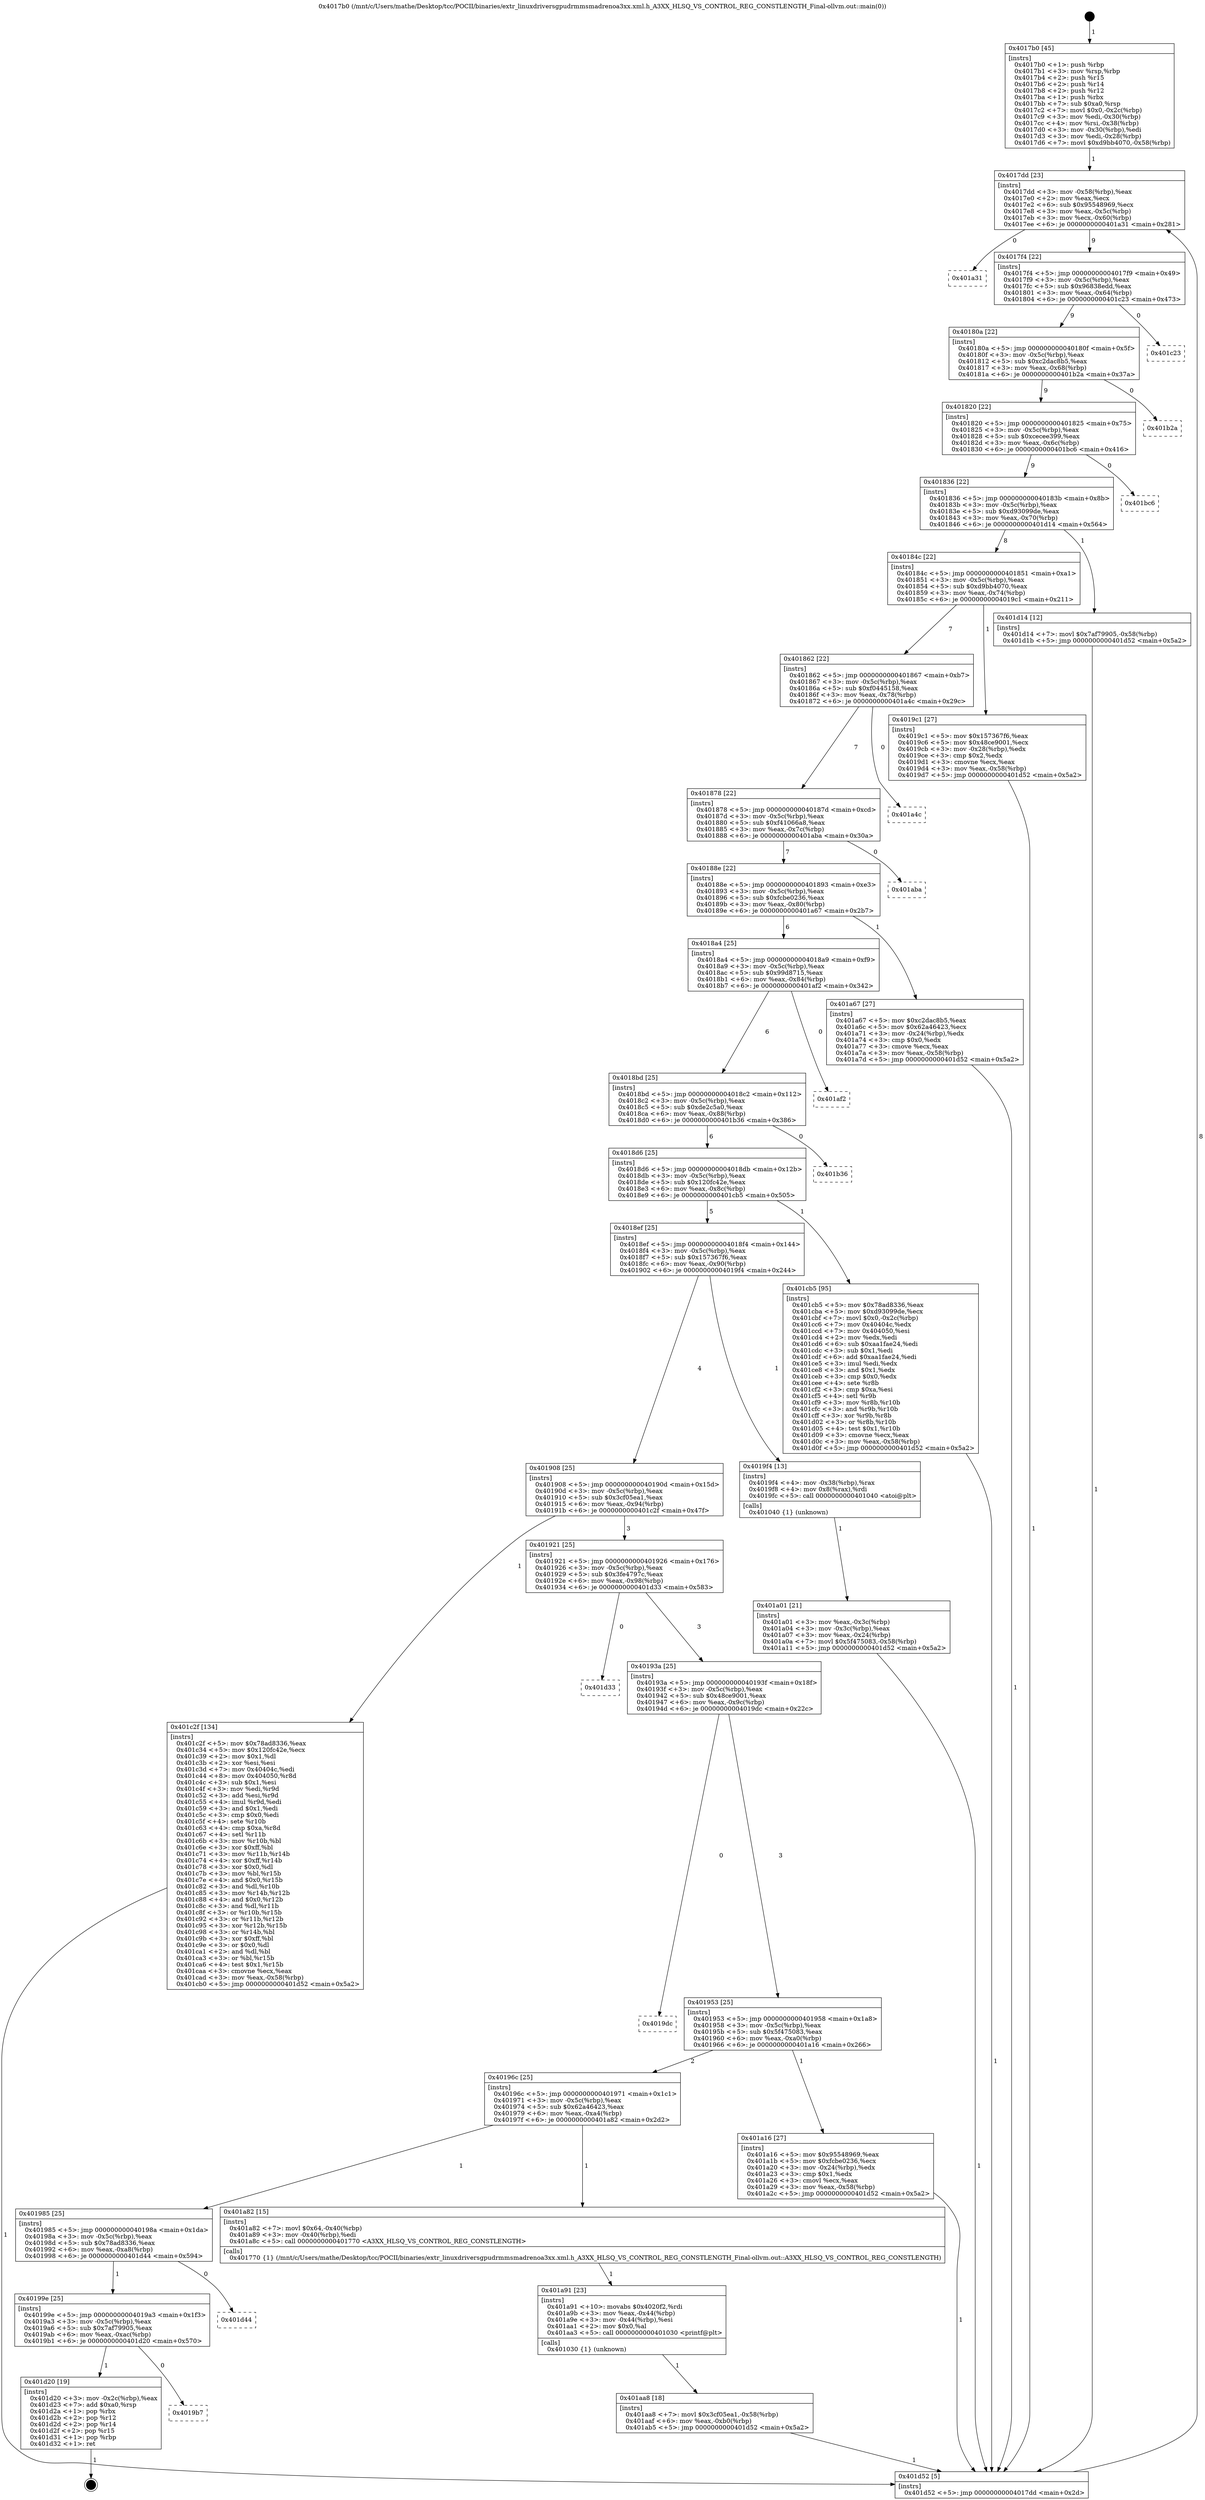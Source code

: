 digraph "0x4017b0" {
  label = "0x4017b0 (/mnt/c/Users/mathe/Desktop/tcc/POCII/binaries/extr_linuxdriversgpudrmmsmadrenoa3xx.xml.h_A3XX_HLSQ_VS_CONTROL_REG_CONSTLENGTH_Final-ollvm.out::main(0))"
  labelloc = "t"
  node[shape=record]

  Entry [label="",width=0.3,height=0.3,shape=circle,fillcolor=black,style=filled]
  "0x4017dd" [label="{
     0x4017dd [23]\l
     | [instrs]\l
     &nbsp;&nbsp;0x4017dd \<+3\>: mov -0x58(%rbp),%eax\l
     &nbsp;&nbsp;0x4017e0 \<+2\>: mov %eax,%ecx\l
     &nbsp;&nbsp;0x4017e2 \<+6\>: sub $0x95548969,%ecx\l
     &nbsp;&nbsp;0x4017e8 \<+3\>: mov %eax,-0x5c(%rbp)\l
     &nbsp;&nbsp;0x4017eb \<+3\>: mov %ecx,-0x60(%rbp)\l
     &nbsp;&nbsp;0x4017ee \<+6\>: je 0000000000401a31 \<main+0x281\>\l
  }"]
  "0x401a31" [label="{
     0x401a31\l
  }", style=dashed]
  "0x4017f4" [label="{
     0x4017f4 [22]\l
     | [instrs]\l
     &nbsp;&nbsp;0x4017f4 \<+5\>: jmp 00000000004017f9 \<main+0x49\>\l
     &nbsp;&nbsp;0x4017f9 \<+3\>: mov -0x5c(%rbp),%eax\l
     &nbsp;&nbsp;0x4017fc \<+5\>: sub $0x96838edd,%eax\l
     &nbsp;&nbsp;0x401801 \<+3\>: mov %eax,-0x64(%rbp)\l
     &nbsp;&nbsp;0x401804 \<+6\>: je 0000000000401c23 \<main+0x473\>\l
  }"]
  Exit [label="",width=0.3,height=0.3,shape=circle,fillcolor=black,style=filled,peripheries=2]
  "0x401c23" [label="{
     0x401c23\l
  }", style=dashed]
  "0x40180a" [label="{
     0x40180a [22]\l
     | [instrs]\l
     &nbsp;&nbsp;0x40180a \<+5\>: jmp 000000000040180f \<main+0x5f\>\l
     &nbsp;&nbsp;0x40180f \<+3\>: mov -0x5c(%rbp),%eax\l
     &nbsp;&nbsp;0x401812 \<+5\>: sub $0xc2dac8b5,%eax\l
     &nbsp;&nbsp;0x401817 \<+3\>: mov %eax,-0x68(%rbp)\l
     &nbsp;&nbsp;0x40181a \<+6\>: je 0000000000401b2a \<main+0x37a\>\l
  }"]
  "0x4019b7" [label="{
     0x4019b7\l
  }", style=dashed]
  "0x401b2a" [label="{
     0x401b2a\l
  }", style=dashed]
  "0x401820" [label="{
     0x401820 [22]\l
     | [instrs]\l
     &nbsp;&nbsp;0x401820 \<+5\>: jmp 0000000000401825 \<main+0x75\>\l
     &nbsp;&nbsp;0x401825 \<+3\>: mov -0x5c(%rbp),%eax\l
     &nbsp;&nbsp;0x401828 \<+5\>: sub $0xcecee399,%eax\l
     &nbsp;&nbsp;0x40182d \<+3\>: mov %eax,-0x6c(%rbp)\l
     &nbsp;&nbsp;0x401830 \<+6\>: je 0000000000401bc6 \<main+0x416\>\l
  }"]
  "0x401d20" [label="{
     0x401d20 [19]\l
     | [instrs]\l
     &nbsp;&nbsp;0x401d20 \<+3\>: mov -0x2c(%rbp),%eax\l
     &nbsp;&nbsp;0x401d23 \<+7\>: add $0xa0,%rsp\l
     &nbsp;&nbsp;0x401d2a \<+1\>: pop %rbx\l
     &nbsp;&nbsp;0x401d2b \<+2\>: pop %r12\l
     &nbsp;&nbsp;0x401d2d \<+2\>: pop %r14\l
     &nbsp;&nbsp;0x401d2f \<+2\>: pop %r15\l
     &nbsp;&nbsp;0x401d31 \<+1\>: pop %rbp\l
     &nbsp;&nbsp;0x401d32 \<+1\>: ret\l
  }"]
  "0x401bc6" [label="{
     0x401bc6\l
  }", style=dashed]
  "0x401836" [label="{
     0x401836 [22]\l
     | [instrs]\l
     &nbsp;&nbsp;0x401836 \<+5\>: jmp 000000000040183b \<main+0x8b\>\l
     &nbsp;&nbsp;0x40183b \<+3\>: mov -0x5c(%rbp),%eax\l
     &nbsp;&nbsp;0x40183e \<+5\>: sub $0xd93099de,%eax\l
     &nbsp;&nbsp;0x401843 \<+3\>: mov %eax,-0x70(%rbp)\l
     &nbsp;&nbsp;0x401846 \<+6\>: je 0000000000401d14 \<main+0x564\>\l
  }"]
  "0x40199e" [label="{
     0x40199e [25]\l
     | [instrs]\l
     &nbsp;&nbsp;0x40199e \<+5\>: jmp 00000000004019a3 \<main+0x1f3\>\l
     &nbsp;&nbsp;0x4019a3 \<+3\>: mov -0x5c(%rbp),%eax\l
     &nbsp;&nbsp;0x4019a6 \<+5\>: sub $0x7af79905,%eax\l
     &nbsp;&nbsp;0x4019ab \<+6\>: mov %eax,-0xac(%rbp)\l
     &nbsp;&nbsp;0x4019b1 \<+6\>: je 0000000000401d20 \<main+0x570\>\l
  }"]
  "0x401d14" [label="{
     0x401d14 [12]\l
     | [instrs]\l
     &nbsp;&nbsp;0x401d14 \<+7\>: movl $0x7af79905,-0x58(%rbp)\l
     &nbsp;&nbsp;0x401d1b \<+5\>: jmp 0000000000401d52 \<main+0x5a2\>\l
  }"]
  "0x40184c" [label="{
     0x40184c [22]\l
     | [instrs]\l
     &nbsp;&nbsp;0x40184c \<+5\>: jmp 0000000000401851 \<main+0xa1\>\l
     &nbsp;&nbsp;0x401851 \<+3\>: mov -0x5c(%rbp),%eax\l
     &nbsp;&nbsp;0x401854 \<+5\>: sub $0xd9bb4070,%eax\l
     &nbsp;&nbsp;0x401859 \<+3\>: mov %eax,-0x74(%rbp)\l
     &nbsp;&nbsp;0x40185c \<+6\>: je 00000000004019c1 \<main+0x211\>\l
  }"]
  "0x401d44" [label="{
     0x401d44\l
  }", style=dashed]
  "0x4019c1" [label="{
     0x4019c1 [27]\l
     | [instrs]\l
     &nbsp;&nbsp;0x4019c1 \<+5\>: mov $0x157367f6,%eax\l
     &nbsp;&nbsp;0x4019c6 \<+5\>: mov $0x48ce9001,%ecx\l
     &nbsp;&nbsp;0x4019cb \<+3\>: mov -0x28(%rbp),%edx\l
     &nbsp;&nbsp;0x4019ce \<+3\>: cmp $0x2,%edx\l
     &nbsp;&nbsp;0x4019d1 \<+3\>: cmovne %ecx,%eax\l
     &nbsp;&nbsp;0x4019d4 \<+3\>: mov %eax,-0x58(%rbp)\l
     &nbsp;&nbsp;0x4019d7 \<+5\>: jmp 0000000000401d52 \<main+0x5a2\>\l
  }"]
  "0x401862" [label="{
     0x401862 [22]\l
     | [instrs]\l
     &nbsp;&nbsp;0x401862 \<+5\>: jmp 0000000000401867 \<main+0xb7\>\l
     &nbsp;&nbsp;0x401867 \<+3\>: mov -0x5c(%rbp),%eax\l
     &nbsp;&nbsp;0x40186a \<+5\>: sub $0xf0445158,%eax\l
     &nbsp;&nbsp;0x40186f \<+3\>: mov %eax,-0x78(%rbp)\l
     &nbsp;&nbsp;0x401872 \<+6\>: je 0000000000401a4c \<main+0x29c\>\l
  }"]
  "0x401d52" [label="{
     0x401d52 [5]\l
     | [instrs]\l
     &nbsp;&nbsp;0x401d52 \<+5\>: jmp 00000000004017dd \<main+0x2d\>\l
  }"]
  "0x4017b0" [label="{
     0x4017b0 [45]\l
     | [instrs]\l
     &nbsp;&nbsp;0x4017b0 \<+1\>: push %rbp\l
     &nbsp;&nbsp;0x4017b1 \<+3\>: mov %rsp,%rbp\l
     &nbsp;&nbsp;0x4017b4 \<+2\>: push %r15\l
     &nbsp;&nbsp;0x4017b6 \<+2\>: push %r14\l
     &nbsp;&nbsp;0x4017b8 \<+2\>: push %r12\l
     &nbsp;&nbsp;0x4017ba \<+1\>: push %rbx\l
     &nbsp;&nbsp;0x4017bb \<+7\>: sub $0xa0,%rsp\l
     &nbsp;&nbsp;0x4017c2 \<+7\>: movl $0x0,-0x2c(%rbp)\l
     &nbsp;&nbsp;0x4017c9 \<+3\>: mov %edi,-0x30(%rbp)\l
     &nbsp;&nbsp;0x4017cc \<+4\>: mov %rsi,-0x38(%rbp)\l
     &nbsp;&nbsp;0x4017d0 \<+3\>: mov -0x30(%rbp),%edi\l
     &nbsp;&nbsp;0x4017d3 \<+3\>: mov %edi,-0x28(%rbp)\l
     &nbsp;&nbsp;0x4017d6 \<+7\>: movl $0xd9bb4070,-0x58(%rbp)\l
  }"]
  "0x401aa8" [label="{
     0x401aa8 [18]\l
     | [instrs]\l
     &nbsp;&nbsp;0x401aa8 \<+7\>: movl $0x3cf05ea1,-0x58(%rbp)\l
     &nbsp;&nbsp;0x401aaf \<+6\>: mov %eax,-0xb0(%rbp)\l
     &nbsp;&nbsp;0x401ab5 \<+5\>: jmp 0000000000401d52 \<main+0x5a2\>\l
  }"]
  "0x401a4c" [label="{
     0x401a4c\l
  }", style=dashed]
  "0x401878" [label="{
     0x401878 [22]\l
     | [instrs]\l
     &nbsp;&nbsp;0x401878 \<+5\>: jmp 000000000040187d \<main+0xcd\>\l
     &nbsp;&nbsp;0x40187d \<+3\>: mov -0x5c(%rbp),%eax\l
     &nbsp;&nbsp;0x401880 \<+5\>: sub $0xf41066a8,%eax\l
     &nbsp;&nbsp;0x401885 \<+3\>: mov %eax,-0x7c(%rbp)\l
     &nbsp;&nbsp;0x401888 \<+6\>: je 0000000000401aba \<main+0x30a\>\l
  }"]
  "0x401a91" [label="{
     0x401a91 [23]\l
     | [instrs]\l
     &nbsp;&nbsp;0x401a91 \<+10\>: movabs $0x4020f2,%rdi\l
     &nbsp;&nbsp;0x401a9b \<+3\>: mov %eax,-0x44(%rbp)\l
     &nbsp;&nbsp;0x401a9e \<+3\>: mov -0x44(%rbp),%esi\l
     &nbsp;&nbsp;0x401aa1 \<+2\>: mov $0x0,%al\l
     &nbsp;&nbsp;0x401aa3 \<+5\>: call 0000000000401030 \<printf@plt\>\l
     | [calls]\l
     &nbsp;&nbsp;0x401030 \{1\} (unknown)\l
  }"]
  "0x401aba" [label="{
     0x401aba\l
  }", style=dashed]
  "0x40188e" [label="{
     0x40188e [22]\l
     | [instrs]\l
     &nbsp;&nbsp;0x40188e \<+5\>: jmp 0000000000401893 \<main+0xe3\>\l
     &nbsp;&nbsp;0x401893 \<+3\>: mov -0x5c(%rbp),%eax\l
     &nbsp;&nbsp;0x401896 \<+5\>: sub $0xfcbe0236,%eax\l
     &nbsp;&nbsp;0x40189b \<+3\>: mov %eax,-0x80(%rbp)\l
     &nbsp;&nbsp;0x40189e \<+6\>: je 0000000000401a67 \<main+0x2b7\>\l
  }"]
  "0x401985" [label="{
     0x401985 [25]\l
     | [instrs]\l
     &nbsp;&nbsp;0x401985 \<+5\>: jmp 000000000040198a \<main+0x1da\>\l
     &nbsp;&nbsp;0x40198a \<+3\>: mov -0x5c(%rbp),%eax\l
     &nbsp;&nbsp;0x40198d \<+5\>: sub $0x78ad8336,%eax\l
     &nbsp;&nbsp;0x401992 \<+6\>: mov %eax,-0xa8(%rbp)\l
     &nbsp;&nbsp;0x401998 \<+6\>: je 0000000000401d44 \<main+0x594\>\l
  }"]
  "0x401a67" [label="{
     0x401a67 [27]\l
     | [instrs]\l
     &nbsp;&nbsp;0x401a67 \<+5\>: mov $0xc2dac8b5,%eax\l
     &nbsp;&nbsp;0x401a6c \<+5\>: mov $0x62a46423,%ecx\l
     &nbsp;&nbsp;0x401a71 \<+3\>: mov -0x24(%rbp),%edx\l
     &nbsp;&nbsp;0x401a74 \<+3\>: cmp $0x0,%edx\l
     &nbsp;&nbsp;0x401a77 \<+3\>: cmove %ecx,%eax\l
     &nbsp;&nbsp;0x401a7a \<+3\>: mov %eax,-0x58(%rbp)\l
     &nbsp;&nbsp;0x401a7d \<+5\>: jmp 0000000000401d52 \<main+0x5a2\>\l
  }"]
  "0x4018a4" [label="{
     0x4018a4 [25]\l
     | [instrs]\l
     &nbsp;&nbsp;0x4018a4 \<+5\>: jmp 00000000004018a9 \<main+0xf9\>\l
     &nbsp;&nbsp;0x4018a9 \<+3\>: mov -0x5c(%rbp),%eax\l
     &nbsp;&nbsp;0x4018ac \<+5\>: sub $0x99d8715,%eax\l
     &nbsp;&nbsp;0x4018b1 \<+6\>: mov %eax,-0x84(%rbp)\l
     &nbsp;&nbsp;0x4018b7 \<+6\>: je 0000000000401af2 \<main+0x342\>\l
  }"]
  "0x401a82" [label="{
     0x401a82 [15]\l
     | [instrs]\l
     &nbsp;&nbsp;0x401a82 \<+7\>: movl $0x64,-0x40(%rbp)\l
     &nbsp;&nbsp;0x401a89 \<+3\>: mov -0x40(%rbp),%edi\l
     &nbsp;&nbsp;0x401a8c \<+5\>: call 0000000000401770 \<A3XX_HLSQ_VS_CONTROL_REG_CONSTLENGTH\>\l
     | [calls]\l
     &nbsp;&nbsp;0x401770 \{1\} (/mnt/c/Users/mathe/Desktop/tcc/POCII/binaries/extr_linuxdriversgpudrmmsmadrenoa3xx.xml.h_A3XX_HLSQ_VS_CONTROL_REG_CONSTLENGTH_Final-ollvm.out::A3XX_HLSQ_VS_CONTROL_REG_CONSTLENGTH)\l
  }"]
  "0x401af2" [label="{
     0x401af2\l
  }", style=dashed]
  "0x4018bd" [label="{
     0x4018bd [25]\l
     | [instrs]\l
     &nbsp;&nbsp;0x4018bd \<+5\>: jmp 00000000004018c2 \<main+0x112\>\l
     &nbsp;&nbsp;0x4018c2 \<+3\>: mov -0x5c(%rbp),%eax\l
     &nbsp;&nbsp;0x4018c5 \<+5\>: sub $0xde2c5a0,%eax\l
     &nbsp;&nbsp;0x4018ca \<+6\>: mov %eax,-0x88(%rbp)\l
     &nbsp;&nbsp;0x4018d0 \<+6\>: je 0000000000401b36 \<main+0x386\>\l
  }"]
  "0x40196c" [label="{
     0x40196c [25]\l
     | [instrs]\l
     &nbsp;&nbsp;0x40196c \<+5\>: jmp 0000000000401971 \<main+0x1c1\>\l
     &nbsp;&nbsp;0x401971 \<+3\>: mov -0x5c(%rbp),%eax\l
     &nbsp;&nbsp;0x401974 \<+5\>: sub $0x62a46423,%eax\l
     &nbsp;&nbsp;0x401979 \<+6\>: mov %eax,-0xa4(%rbp)\l
     &nbsp;&nbsp;0x40197f \<+6\>: je 0000000000401a82 \<main+0x2d2\>\l
  }"]
  "0x401b36" [label="{
     0x401b36\l
  }", style=dashed]
  "0x4018d6" [label="{
     0x4018d6 [25]\l
     | [instrs]\l
     &nbsp;&nbsp;0x4018d6 \<+5\>: jmp 00000000004018db \<main+0x12b\>\l
     &nbsp;&nbsp;0x4018db \<+3\>: mov -0x5c(%rbp),%eax\l
     &nbsp;&nbsp;0x4018de \<+5\>: sub $0x120fc42e,%eax\l
     &nbsp;&nbsp;0x4018e3 \<+6\>: mov %eax,-0x8c(%rbp)\l
     &nbsp;&nbsp;0x4018e9 \<+6\>: je 0000000000401cb5 \<main+0x505\>\l
  }"]
  "0x401a16" [label="{
     0x401a16 [27]\l
     | [instrs]\l
     &nbsp;&nbsp;0x401a16 \<+5\>: mov $0x95548969,%eax\l
     &nbsp;&nbsp;0x401a1b \<+5\>: mov $0xfcbe0236,%ecx\l
     &nbsp;&nbsp;0x401a20 \<+3\>: mov -0x24(%rbp),%edx\l
     &nbsp;&nbsp;0x401a23 \<+3\>: cmp $0x1,%edx\l
     &nbsp;&nbsp;0x401a26 \<+3\>: cmovl %ecx,%eax\l
     &nbsp;&nbsp;0x401a29 \<+3\>: mov %eax,-0x58(%rbp)\l
     &nbsp;&nbsp;0x401a2c \<+5\>: jmp 0000000000401d52 \<main+0x5a2\>\l
  }"]
  "0x401cb5" [label="{
     0x401cb5 [95]\l
     | [instrs]\l
     &nbsp;&nbsp;0x401cb5 \<+5\>: mov $0x78ad8336,%eax\l
     &nbsp;&nbsp;0x401cba \<+5\>: mov $0xd93099de,%ecx\l
     &nbsp;&nbsp;0x401cbf \<+7\>: movl $0x0,-0x2c(%rbp)\l
     &nbsp;&nbsp;0x401cc6 \<+7\>: mov 0x40404c,%edx\l
     &nbsp;&nbsp;0x401ccd \<+7\>: mov 0x404050,%esi\l
     &nbsp;&nbsp;0x401cd4 \<+2\>: mov %edx,%edi\l
     &nbsp;&nbsp;0x401cd6 \<+6\>: sub $0xaa1fae24,%edi\l
     &nbsp;&nbsp;0x401cdc \<+3\>: sub $0x1,%edi\l
     &nbsp;&nbsp;0x401cdf \<+6\>: add $0xaa1fae24,%edi\l
     &nbsp;&nbsp;0x401ce5 \<+3\>: imul %edi,%edx\l
     &nbsp;&nbsp;0x401ce8 \<+3\>: and $0x1,%edx\l
     &nbsp;&nbsp;0x401ceb \<+3\>: cmp $0x0,%edx\l
     &nbsp;&nbsp;0x401cee \<+4\>: sete %r8b\l
     &nbsp;&nbsp;0x401cf2 \<+3\>: cmp $0xa,%esi\l
     &nbsp;&nbsp;0x401cf5 \<+4\>: setl %r9b\l
     &nbsp;&nbsp;0x401cf9 \<+3\>: mov %r8b,%r10b\l
     &nbsp;&nbsp;0x401cfc \<+3\>: and %r9b,%r10b\l
     &nbsp;&nbsp;0x401cff \<+3\>: xor %r9b,%r8b\l
     &nbsp;&nbsp;0x401d02 \<+3\>: or %r8b,%r10b\l
     &nbsp;&nbsp;0x401d05 \<+4\>: test $0x1,%r10b\l
     &nbsp;&nbsp;0x401d09 \<+3\>: cmovne %ecx,%eax\l
     &nbsp;&nbsp;0x401d0c \<+3\>: mov %eax,-0x58(%rbp)\l
     &nbsp;&nbsp;0x401d0f \<+5\>: jmp 0000000000401d52 \<main+0x5a2\>\l
  }"]
  "0x4018ef" [label="{
     0x4018ef [25]\l
     | [instrs]\l
     &nbsp;&nbsp;0x4018ef \<+5\>: jmp 00000000004018f4 \<main+0x144\>\l
     &nbsp;&nbsp;0x4018f4 \<+3\>: mov -0x5c(%rbp),%eax\l
     &nbsp;&nbsp;0x4018f7 \<+5\>: sub $0x157367f6,%eax\l
     &nbsp;&nbsp;0x4018fc \<+6\>: mov %eax,-0x90(%rbp)\l
     &nbsp;&nbsp;0x401902 \<+6\>: je 00000000004019f4 \<main+0x244\>\l
  }"]
  "0x401953" [label="{
     0x401953 [25]\l
     | [instrs]\l
     &nbsp;&nbsp;0x401953 \<+5\>: jmp 0000000000401958 \<main+0x1a8\>\l
     &nbsp;&nbsp;0x401958 \<+3\>: mov -0x5c(%rbp),%eax\l
     &nbsp;&nbsp;0x40195b \<+5\>: sub $0x5f475083,%eax\l
     &nbsp;&nbsp;0x401960 \<+6\>: mov %eax,-0xa0(%rbp)\l
     &nbsp;&nbsp;0x401966 \<+6\>: je 0000000000401a16 \<main+0x266\>\l
  }"]
  "0x4019f4" [label="{
     0x4019f4 [13]\l
     | [instrs]\l
     &nbsp;&nbsp;0x4019f4 \<+4\>: mov -0x38(%rbp),%rax\l
     &nbsp;&nbsp;0x4019f8 \<+4\>: mov 0x8(%rax),%rdi\l
     &nbsp;&nbsp;0x4019fc \<+5\>: call 0000000000401040 \<atoi@plt\>\l
     | [calls]\l
     &nbsp;&nbsp;0x401040 \{1\} (unknown)\l
  }"]
  "0x401908" [label="{
     0x401908 [25]\l
     | [instrs]\l
     &nbsp;&nbsp;0x401908 \<+5\>: jmp 000000000040190d \<main+0x15d\>\l
     &nbsp;&nbsp;0x40190d \<+3\>: mov -0x5c(%rbp),%eax\l
     &nbsp;&nbsp;0x401910 \<+5\>: sub $0x3cf05ea1,%eax\l
     &nbsp;&nbsp;0x401915 \<+6\>: mov %eax,-0x94(%rbp)\l
     &nbsp;&nbsp;0x40191b \<+6\>: je 0000000000401c2f \<main+0x47f\>\l
  }"]
  "0x401a01" [label="{
     0x401a01 [21]\l
     | [instrs]\l
     &nbsp;&nbsp;0x401a01 \<+3\>: mov %eax,-0x3c(%rbp)\l
     &nbsp;&nbsp;0x401a04 \<+3\>: mov -0x3c(%rbp),%eax\l
     &nbsp;&nbsp;0x401a07 \<+3\>: mov %eax,-0x24(%rbp)\l
     &nbsp;&nbsp;0x401a0a \<+7\>: movl $0x5f475083,-0x58(%rbp)\l
     &nbsp;&nbsp;0x401a11 \<+5\>: jmp 0000000000401d52 \<main+0x5a2\>\l
  }"]
  "0x4019dc" [label="{
     0x4019dc\l
  }", style=dashed]
  "0x401c2f" [label="{
     0x401c2f [134]\l
     | [instrs]\l
     &nbsp;&nbsp;0x401c2f \<+5\>: mov $0x78ad8336,%eax\l
     &nbsp;&nbsp;0x401c34 \<+5\>: mov $0x120fc42e,%ecx\l
     &nbsp;&nbsp;0x401c39 \<+2\>: mov $0x1,%dl\l
     &nbsp;&nbsp;0x401c3b \<+2\>: xor %esi,%esi\l
     &nbsp;&nbsp;0x401c3d \<+7\>: mov 0x40404c,%edi\l
     &nbsp;&nbsp;0x401c44 \<+8\>: mov 0x404050,%r8d\l
     &nbsp;&nbsp;0x401c4c \<+3\>: sub $0x1,%esi\l
     &nbsp;&nbsp;0x401c4f \<+3\>: mov %edi,%r9d\l
     &nbsp;&nbsp;0x401c52 \<+3\>: add %esi,%r9d\l
     &nbsp;&nbsp;0x401c55 \<+4\>: imul %r9d,%edi\l
     &nbsp;&nbsp;0x401c59 \<+3\>: and $0x1,%edi\l
     &nbsp;&nbsp;0x401c5c \<+3\>: cmp $0x0,%edi\l
     &nbsp;&nbsp;0x401c5f \<+4\>: sete %r10b\l
     &nbsp;&nbsp;0x401c63 \<+4\>: cmp $0xa,%r8d\l
     &nbsp;&nbsp;0x401c67 \<+4\>: setl %r11b\l
     &nbsp;&nbsp;0x401c6b \<+3\>: mov %r10b,%bl\l
     &nbsp;&nbsp;0x401c6e \<+3\>: xor $0xff,%bl\l
     &nbsp;&nbsp;0x401c71 \<+3\>: mov %r11b,%r14b\l
     &nbsp;&nbsp;0x401c74 \<+4\>: xor $0xff,%r14b\l
     &nbsp;&nbsp;0x401c78 \<+3\>: xor $0x0,%dl\l
     &nbsp;&nbsp;0x401c7b \<+3\>: mov %bl,%r15b\l
     &nbsp;&nbsp;0x401c7e \<+4\>: and $0x0,%r15b\l
     &nbsp;&nbsp;0x401c82 \<+3\>: and %dl,%r10b\l
     &nbsp;&nbsp;0x401c85 \<+3\>: mov %r14b,%r12b\l
     &nbsp;&nbsp;0x401c88 \<+4\>: and $0x0,%r12b\l
     &nbsp;&nbsp;0x401c8c \<+3\>: and %dl,%r11b\l
     &nbsp;&nbsp;0x401c8f \<+3\>: or %r10b,%r15b\l
     &nbsp;&nbsp;0x401c92 \<+3\>: or %r11b,%r12b\l
     &nbsp;&nbsp;0x401c95 \<+3\>: xor %r12b,%r15b\l
     &nbsp;&nbsp;0x401c98 \<+3\>: or %r14b,%bl\l
     &nbsp;&nbsp;0x401c9b \<+3\>: xor $0xff,%bl\l
     &nbsp;&nbsp;0x401c9e \<+3\>: or $0x0,%dl\l
     &nbsp;&nbsp;0x401ca1 \<+2\>: and %dl,%bl\l
     &nbsp;&nbsp;0x401ca3 \<+3\>: or %bl,%r15b\l
     &nbsp;&nbsp;0x401ca6 \<+4\>: test $0x1,%r15b\l
     &nbsp;&nbsp;0x401caa \<+3\>: cmovne %ecx,%eax\l
     &nbsp;&nbsp;0x401cad \<+3\>: mov %eax,-0x58(%rbp)\l
     &nbsp;&nbsp;0x401cb0 \<+5\>: jmp 0000000000401d52 \<main+0x5a2\>\l
  }"]
  "0x401921" [label="{
     0x401921 [25]\l
     | [instrs]\l
     &nbsp;&nbsp;0x401921 \<+5\>: jmp 0000000000401926 \<main+0x176\>\l
     &nbsp;&nbsp;0x401926 \<+3\>: mov -0x5c(%rbp),%eax\l
     &nbsp;&nbsp;0x401929 \<+5\>: sub $0x3fe4797c,%eax\l
     &nbsp;&nbsp;0x40192e \<+6\>: mov %eax,-0x98(%rbp)\l
     &nbsp;&nbsp;0x401934 \<+6\>: je 0000000000401d33 \<main+0x583\>\l
  }"]
  "0x40193a" [label="{
     0x40193a [25]\l
     | [instrs]\l
     &nbsp;&nbsp;0x40193a \<+5\>: jmp 000000000040193f \<main+0x18f\>\l
     &nbsp;&nbsp;0x40193f \<+3\>: mov -0x5c(%rbp),%eax\l
     &nbsp;&nbsp;0x401942 \<+5\>: sub $0x48ce9001,%eax\l
     &nbsp;&nbsp;0x401947 \<+6\>: mov %eax,-0x9c(%rbp)\l
     &nbsp;&nbsp;0x40194d \<+6\>: je 00000000004019dc \<main+0x22c\>\l
  }"]
  "0x401d33" [label="{
     0x401d33\l
  }", style=dashed]
  Entry -> "0x4017b0" [label=" 1"]
  "0x4017dd" -> "0x401a31" [label=" 0"]
  "0x4017dd" -> "0x4017f4" [label=" 9"]
  "0x401d20" -> Exit [label=" 1"]
  "0x4017f4" -> "0x401c23" [label=" 0"]
  "0x4017f4" -> "0x40180a" [label=" 9"]
  "0x40199e" -> "0x4019b7" [label=" 0"]
  "0x40180a" -> "0x401b2a" [label=" 0"]
  "0x40180a" -> "0x401820" [label=" 9"]
  "0x40199e" -> "0x401d20" [label=" 1"]
  "0x401820" -> "0x401bc6" [label=" 0"]
  "0x401820" -> "0x401836" [label=" 9"]
  "0x401985" -> "0x40199e" [label=" 1"]
  "0x401836" -> "0x401d14" [label=" 1"]
  "0x401836" -> "0x40184c" [label=" 8"]
  "0x401985" -> "0x401d44" [label=" 0"]
  "0x40184c" -> "0x4019c1" [label=" 1"]
  "0x40184c" -> "0x401862" [label=" 7"]
  "0x4019c1" -> "0x401d52" [label=" 1"]
  "0x4017b0" -> "0x4017dd" [label=" 1"]
  "0x401d52" -> "0x4017dd" [label=" 8"]
  "0x401d14" -> "0x401d52" [label=" 1"]
  "0x401862" -> "0x401a4c" [label=" 0"]
  "0x401862" -> "0x401878" [label=" 7"]
  "0x401cb5" -> "0x401d52" [label=" 1"]
  "0x401878" -> "0x401aba" [label=" 0"]
  "0x401878" -> "0x40188e" [label=" 7"]
  "0x401c2f" -> "0x401d52" [label=" 1"]
  "0x40188e" -> "0x401a67" [label=" 1"]
  "0x40188e" -> "0x4018a4" [label=" 6"]
  "0x401aa8" -> "0x401d52" [label=" 1"]
  "0x4018a4" -> "0x401af2" [label=" 0"]
  "0x4018a4" -> "0x4018bd" [label=" 6"]
  "0x401a91" -> "0x401aa8" [label=" 1"]
  "0x4018bd" -> "0x401b36" [label=" 0"]
  "0x4018bd" -> "0x4018d6" [label=" 6"]
  "0x40196c" -> "0x401985" [label=" 1"]
  "0x4018d6" -> "0x401cb5" [label=" 1"]
  "0x4018d6" -> "0x4018ef" [label=" 5"]
  "0x40196c" -> "0x401a82" [label=" 1"]
  "0x4018ef" -> "0x4019f4" [label=" 1"]
  "0x4018ef" -> "0x401908" [label=" 4"]
  "0x4019f4" -> "0x401a01" [label=" 1"]
  "0x401a01" -> "0x401d52" [label=" 1"]
  "0x401a67" -> "0x401d52" [label=" 1"]
  "0x401908" -> "0x401c2f" [label=" 1"]
  "0x401908" -> "0x401921" [label=" 3"]
  "0x401a16" -> "0x401d52" [label=" 1"]
  "0x401921" -> "0x401d33" [label=" 0"]
  "0x401921" -> "0x40193a" [label=" 3"]
  "0x401953" -> "0x40196c" [label=" 2"]
  "0x40193a" -> "0x4019dc" [label=" 0"]
  "0x40193a" -> "0x401953" [label=" 3"]
  "0x401a82" -> "0x401a91" [label=" 1"]
  "0x401953" -> "0x401a16" [label=" 1"]
}
